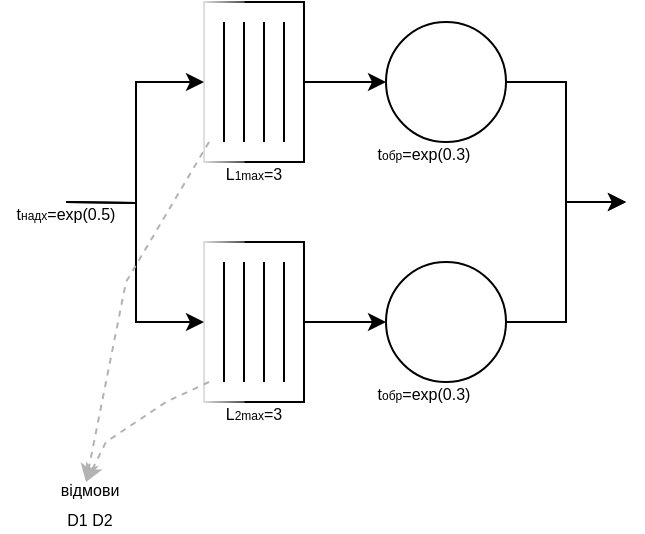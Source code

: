 <mxfile version="20.6.0" type="device"><diagram id="kb4qOua6qw6-X7gEVWb_" name="Page-1"><mxGraphModel dx="934" dy="490" grid="1" gridSize="10" guides="1" tooltips="1" connect="1" arrows="1" fold="1" page="1" pageScale="1" pageWidth="827" pageHeight="1169" math="0" shadow="0"><root><mxCell id="0"/><mxCell id="1" parent="0"/><mxCell id="nVU7OAm-_Q35DiYOs5Vs-27" style="edgeStyle=orthogonalEdgeStyle;rounded=0;orthogonalLoop=1;jettySize=auto;html=1;exitX=1;exitY=0.5;exitDx=0;exitDy=0;entryX=0;entryY=0.5;entryDx=0;entryDy=0;" edge="1" parent="1" source="nVU7OAm-_Q35DiYOs5Vs-7"><mxGeometry relative="1" as="geometry"><mxPoint x="560" y="340" as="targetPoint"/><Array as="points"><mxPoint x="530" y="280"/><mxPoint x="530" y="340"/></Array></mxGeometry></mxCell><mxCell id="nVU7OAm-_Q35DiYOs5Vs-7" value="" style="ellipse;whiteSpace=wrap;html=1;glass=1;strokeColor=default;" vertex="1" parent="1"><mxGeometry x="440" y="250" width="60" height="60" as="geometry"/></mxCell><mxCell id="nVU7OAm-_Q35DiYOs5Vs-11" value="" style="group" vertex="1" connectable="0" parent="1"><mxGeometry x="349" y="240" width="50" height="80" as="geometry"/></mxCell><mxCell id="nVU7OAm-_Q35DiYOs5Vs-1" value="" style="rounded=0;whiteSpace=wrap;html=1;rotation=-90;strokeColor=default;perimeterSpacing=0;glass=1;strokeWidth=1;" vertex="1" parent="nVU7OAm-_Q35DiYOs5Vs-11"><mxGeometry x="-15" y="15" width="80" height="50" as="geometry"/></mxCell><mxCell id="nVU7OAm-_Q35DiYOs5Vs-2" value="" style="endArrow=none;html=1;rounded=0;" edge="1" parent="nVU7OAm-_Q35DiYOs5Vs-11"><mxGeometry width="50" height="50" relative="1" as="geometry"><mxPoint x="10" y="70" as="sourcePoint"/><mxPoint x="10" y="10" as="targetPoint"/></mxGeometry></mxCell><mxCell id="nVU7OAm-_Q35DiYOs5Vs-8" value="" style="endArrow=none;html=1;rounded=0;" edge="1" parent="nVU7OAm-_Q35DiYOs5Vs-11"><mxGeometry width="50" height="50" relative="1" as="geometry"><mxPoint x="20" y="70" as="sourcePoint"/><mxPoint x="20" y="10" as="targetPoint"/></mxGeometry></mxCell><mxCell id="nVU7OAm-_Q35DiYOs5Vs-9" value="" style="endArrow=none;html=1;rounded=0;" edge="1" parent="nVU7OAm-_Q35DiYOs5Vs-11"><mxGeometry width="50" height="50" relative="1" as="geometry"><mxPoint x="30" y="70" as="sourcePoint"/><mxPoint x="30" y="10" as="targetPoint"/></mxGeometry></mxCell><mxCell id="nVU7OAm-_Q35DiYOs5Vs-10" value="" style="endArrow=none;html=1;rounded=0;" edge="1" parent="nVU7OAm-_Q35DiYOs5Vs-11"><mxGeometry width="50" height="50" relative="1" as="geometry"><mxPoint x="40" y="70" as="sourcePoint"/><mxPoint x="40" y="10" as="targetPoint"/></mxGeometry></mxCell><mxCell id="nVU7OAm-_Q35DiYOs5Vs-28" style="edgeStyle=orthogonalEdgeStyle;rounded=0;orthogonalLoop=1;jettySize=auto;html=1;entryX=0;entryY=0.5;entryDx=0;entryDy=0;" edge="1" parent="1" source="nVU7OAm-_Q35DiYOs5Vs-12"><mxGeometry relative="1" as="geometry"><mxPoint x="560" y="340" as="targetPoint"/><Array as="points"><mxPoint x="530" y="400"/><mxPoint x="530" y="340"/></Array></mxGeometry></mxCell><mxCell id="nVU7OAm-_Q35DiYOs5Vs-12" value="" style="ellipse;whiteSpace=wrap;html=1;glass=1;strokeColor=default;" vertex="1" parent="1"><mxGeometry x="440" y="370" width="60" height="60" as="geometry"/></mxCell><mxCell id="nVU7OAm-_Q35DiYOs5Vs-13" value="" style="group" vertex="1" connectable="0" parent="1"><mxGeometry x="349" y="360" width="50" height="80" as="geometry"/></mxCell><mxCell id="nVU7OAm-_Q35DiYOs5Vs-14" value="" style="rounded=0;whiteSpace=wrap;html=1;rotation=-90;strokeColor=default;perimeterSpacing=0;glass=1;strokeWidth=1;" vertex="1" parent="nVU7OAm-_Q35DiYOs5Vs-13"><mxGeometry x="-15" y="15" width="80" height="50" as="geometry"/></mxCell><mxCell id="nVU7OAm-_Q35DiYOs5Vs-15" value="" style="endArrow=none;html=1;rounded=0;" edge="1" parent="nVU7OAm-_Q35DiYOs5Vs-13"><mxGeometry width="50" height="50" relative="1" as="geometry"><mxPoint x="10" y="70" as="sourcePoint"/><mxPoint x="10" y="10" as="targetPoint"/></mxGeometry></mxCell><mxCell id="nVU7OAm-_Q35DiYOs5Vs-16" value="" style="endArrow=none;html=1;rounded=0;" edge="1" parent="nVU7OAm-_Q35DiYOs5Vs-13"><mxGeometry width="50" height="50" relative="1" as="geometry"><mxPoint x="20" y="70" as="sourcePoint"/><mxPoint x="20" y="10" as="targetPoint"/></mxGeometry></mxCell><mxCell id="nVU7OAm-_Q35DiYOs5Vs-17" value="" style="endArrow=none;html=1;rounded=0;" edge="1" parent="nVU7OAm-_Q35DiYOs5Vs-13"><mxGeometry width="50" height="50" relative="1" as="geometry"><mxPoint x="30" y="70" as="sourcePoint"/><mxPoint x="30" y="10" as="targetPoint"/></mxGeometry></mxCell><mxCell id="nVU7OAm-_Q35DiYOs5Vs-18" value="" style="endArrow=none;html=1;rounded=0;" edge="1" parent="nVU7OAm-_Q35DiYOs5Vs-13"><mxGeometry width="50" height="50" relative="1" as="geometry"><mxPoint x="40" y="70" as="sourcePoint"/><mxPoint x="40" y="10" as="targetPoint"/></mxGeometry></mxCell><mxCell id="nVU7OAm-_Q35DiYOs5Vs-21" style="edgeStyle=orthogonalEdgeStyle;rounded=0;orthogonalLoop=1;jettySize=auto;html=1;entryX=0.5;entryY=0;entryDx=0;entryDy=0;" edge="1" parent="1" target="nVU7OAm-_Q35DiYOs5Vs-1"><mxGeometry relative="1" as="geometry"><mxPoint x="280" y="340" as="sourcePoint"/></mxGeometry></mxCell><mxCell id="nVU7OAm-_Q35DiYOs5Vs-22" style="edgeStyle=orthogonalEdgeStyle;rounded=0;orthogonalLoop=1;jettySize=auto;html=1;entryX=0.5;entryY=0;entryDx=0;entryDy=0;" edge="1" parent="1" target="nVU7OAm-_Q35DiYOs5Vs-14"><mxGeometry relative="1" as="geometry"><mxPoint x="280" y="340" as="sourcePoint"/></mxGeometry></mxCell><mxCell id="nVU7OAm-_Q35DiYOs5Vs-23" style="edgeStyle=orthogonalEdgeStyle;rounded=0;orthogonalLoop=1;jettySize=auto;html=1;entryX=0;entryY=0.5;entryDx=0;entryDy=0;" edge="1" parent="1" source="nVU7OAm-_Q35DiYOs5Vs-1" target="nVU7OAm-_Q35DiYOs5Vs-7"><mxGeometry relative="1" as="geometry"/></mxCell><mxCell id="nVU7OAm-_Q35DiYOs5Vs-24" style="edgeStyle=orthogonalEdgeStyle;rounded=0;orthogonalLoop=1;jettySize=auto;html=1;" edge="1" parent="1" source="nVU7OAm-_Q35DiYOs5Vs-14" target="nVU7OAm-_Q35DiYOs5Vs-12"><mxGeometry relative="1" as="geometry"/></mxCell><mxCell id="nVU7OAm-_Q35DiYOs5Vs-30" value="&lt;font style=&quot;&quot;&gt;&lt;span style=&quot;font-size: 8px;&quot;&gt;t&lt;/span&gt;&lt;font style=&quot;font-size: 6px;&quot;&gt;надх&lt;/font&gt;&lt;span style=&quot;font-size: 8px;&quot;&gt;=exp(0.5)&lt;/span&gt;&lt;/font&gt;" style="text;html=1;strokeColor=none;fillColor=none;align=center;verticalAlign=middle;whiteSpace=wrap;rounded=0;glass=1;strokeWidth=1;" vertex="1" parent="1"><mxGeometry x="250" y="330" width="60" height="30" as="geometry"/></mxCell><mxCell id="nVU7OAm-_Q35DiYOs5Vs-31" value="&lt;font style=&quot;&quot;&gt;&lt;span style=&quot;font-size: 8px;&quot;&gt;t&lt;/span&gt;&lt;font style=&quot;font-size: 6px;&quot;&gt;обр&lt;/font&gt;&lt;span style=&quot;font-size: 8px;&quot;&gt;=exp(0.3)&lt;/span&gt;&lt;/font&gt;" style="text;html=1;strokeColor=none;fillColor=none;align=center;verticalAlign=middle;whiteSpace=wrap;rounded=0;glass=1;strokeWidth=1;" vertex="1" parent="1"><mxGeometry x="414" y="300" width="90" height="30" as="geometry"/></mxCell><mxCell id="nVU7OAm-_Q35DiYOs5Vs-32" value="&lt;font style=&quot;&quot;&gt;&lt;span style=&quot;font-size: 8px;&quot;&gt;t&lt;/span&gt;&lt;font style=&quot;font-size: 6px;&quot;&gt;обр&lt;/font&gt;&lt;span style=&quot;font-size: 8px;&quot;&gt;=&lt;/span&gt;&lt;/font&gt;&lt;span style=&quot;font-size: 8px;&quot;&gt;exp(0.3)&lt;/span&gt;" style="text;html=1;strokeColor=none;fillColor=none;align=center;verticalAlign=middle;whiteSpace=wrap;rounded=0;glass=1;strokeWidth=1;" vertex="1" parent="1"><mxGeometry x="414" y="420" width="90" height="30" as="geometry"/></mxCell><mxCell id="nVU7OAm-_Q35DiYOs5Vs-33" value="&lt;span style=&quot;font-size: 8px;&quot;&gt;L&lt;/span&gt;&lt;font style=&quot;font-size: 6px;&quot;&gt;2max&lt;/font&gt;&lt;span style=&quot;font-size: 8px;&quot;&gt;=3&lt;/span&gt;" style="text;html=1;strokeColor=none;fillColor=none;align=center;verticalAlign=middle;whiteSpace=wrap;rounded=0;glass=1;strokeWidth=1;" vertex="1" parent="1"><mxGeometry x="329" y="430" width="90" height="30" as="geometry"/></mxCell><mxCell id="nVU7OAm-_Q35DiYOs5Vs-34" value="&lt;span style=&quot;font-size: 8px;&quot;&gt;L&lt;/span&gt;&lt;font style=&quot;font-size: 6px;&quot;&gt;1&lt;/font&gt;&lt;font style=&quot;font-size: 6px;&quot;&gt;max&lt;/font&gt;&lt;span style=&quot;font-size: 8px;&quot;&gt;=3&lt;/span&gt;" style="text;html=1;strokeColor=none;fillColor=none;align=center;verticalAlign=middle;whiteSpace=wrap;rounded=0;glass=1;strokeWidth=1;" vertex="1" parent="1"><mxGeometry x="329" y="310" width="90" height="30" as="geometry"/></mxCell><mxCell id="nVU7OAm-_Q35DiYOs5Vs-37" value="" style="endArrow=classic;html=1;rounded=0;fontSize=6;exitX=0.25;exitY=0;exitDx=0;exitDy=0;dashed=1;strokeColor=#B3B3B3;" edge="1" parent="1" source="nVU7OAm-_Q35DiYOs5Vs-34"><mxGeometry width="50" height="50" relative="1" as="geometry"><mxPoint x="270" y="400" as="sourcePoint"/><mxPoint x="290" y="480" as="targetPoint"/><Array as="points"><mxPoint x="310" y="380"/></Array></mxGeometry></mxCell><mxCell id="nVU7OAm-_Q35DiYOs5Vs-38" value="" style="endArrow=classic;html=1;rounded=0;fontSize=6;exitX=0.25;exitY=0;exitDx=0;exitDy=0;dashed=1;strokeColor=#B3B3B3;" edge="1" parent="1" source="nVU7OAm-_Q35DiYOs5Vs-33"><mxGeometry width="50" height="50" relative="1" as="geometry"><mxPoint x="361.5" y="320" as="sourcePoint"/><mxPoint x="290" y="480" as="targetPoint"/><Array as="points"><mxPoint x="330" y="440"/><mxPoint x="300" y="460"/></Array></mxGeometry></mxCell><mxCell id="nVU7OAm-_Q35DiYOs5Vs-39" value="&lt;span style=&quot;font-size: 8px;&quot;&gt;відмови&lt;br&gt;&lt;/span&gt;&lt;font style=&quot;font-size: 8px;&quot;&gt;D1 D2&lt;/font&gt;" style="text;html=1;strokeColor=none;fillColor=none;align=center;verticalAlign=middle;whiteSpace=wrap;rounded=0;glass=1;strokeWidth=1;" vertex="1" parent="1"><mxGeometry x="247" y="475" width="90" height="30" as="geometry"/></mxCell></root></mxGraphModel></diagram></mxfile>